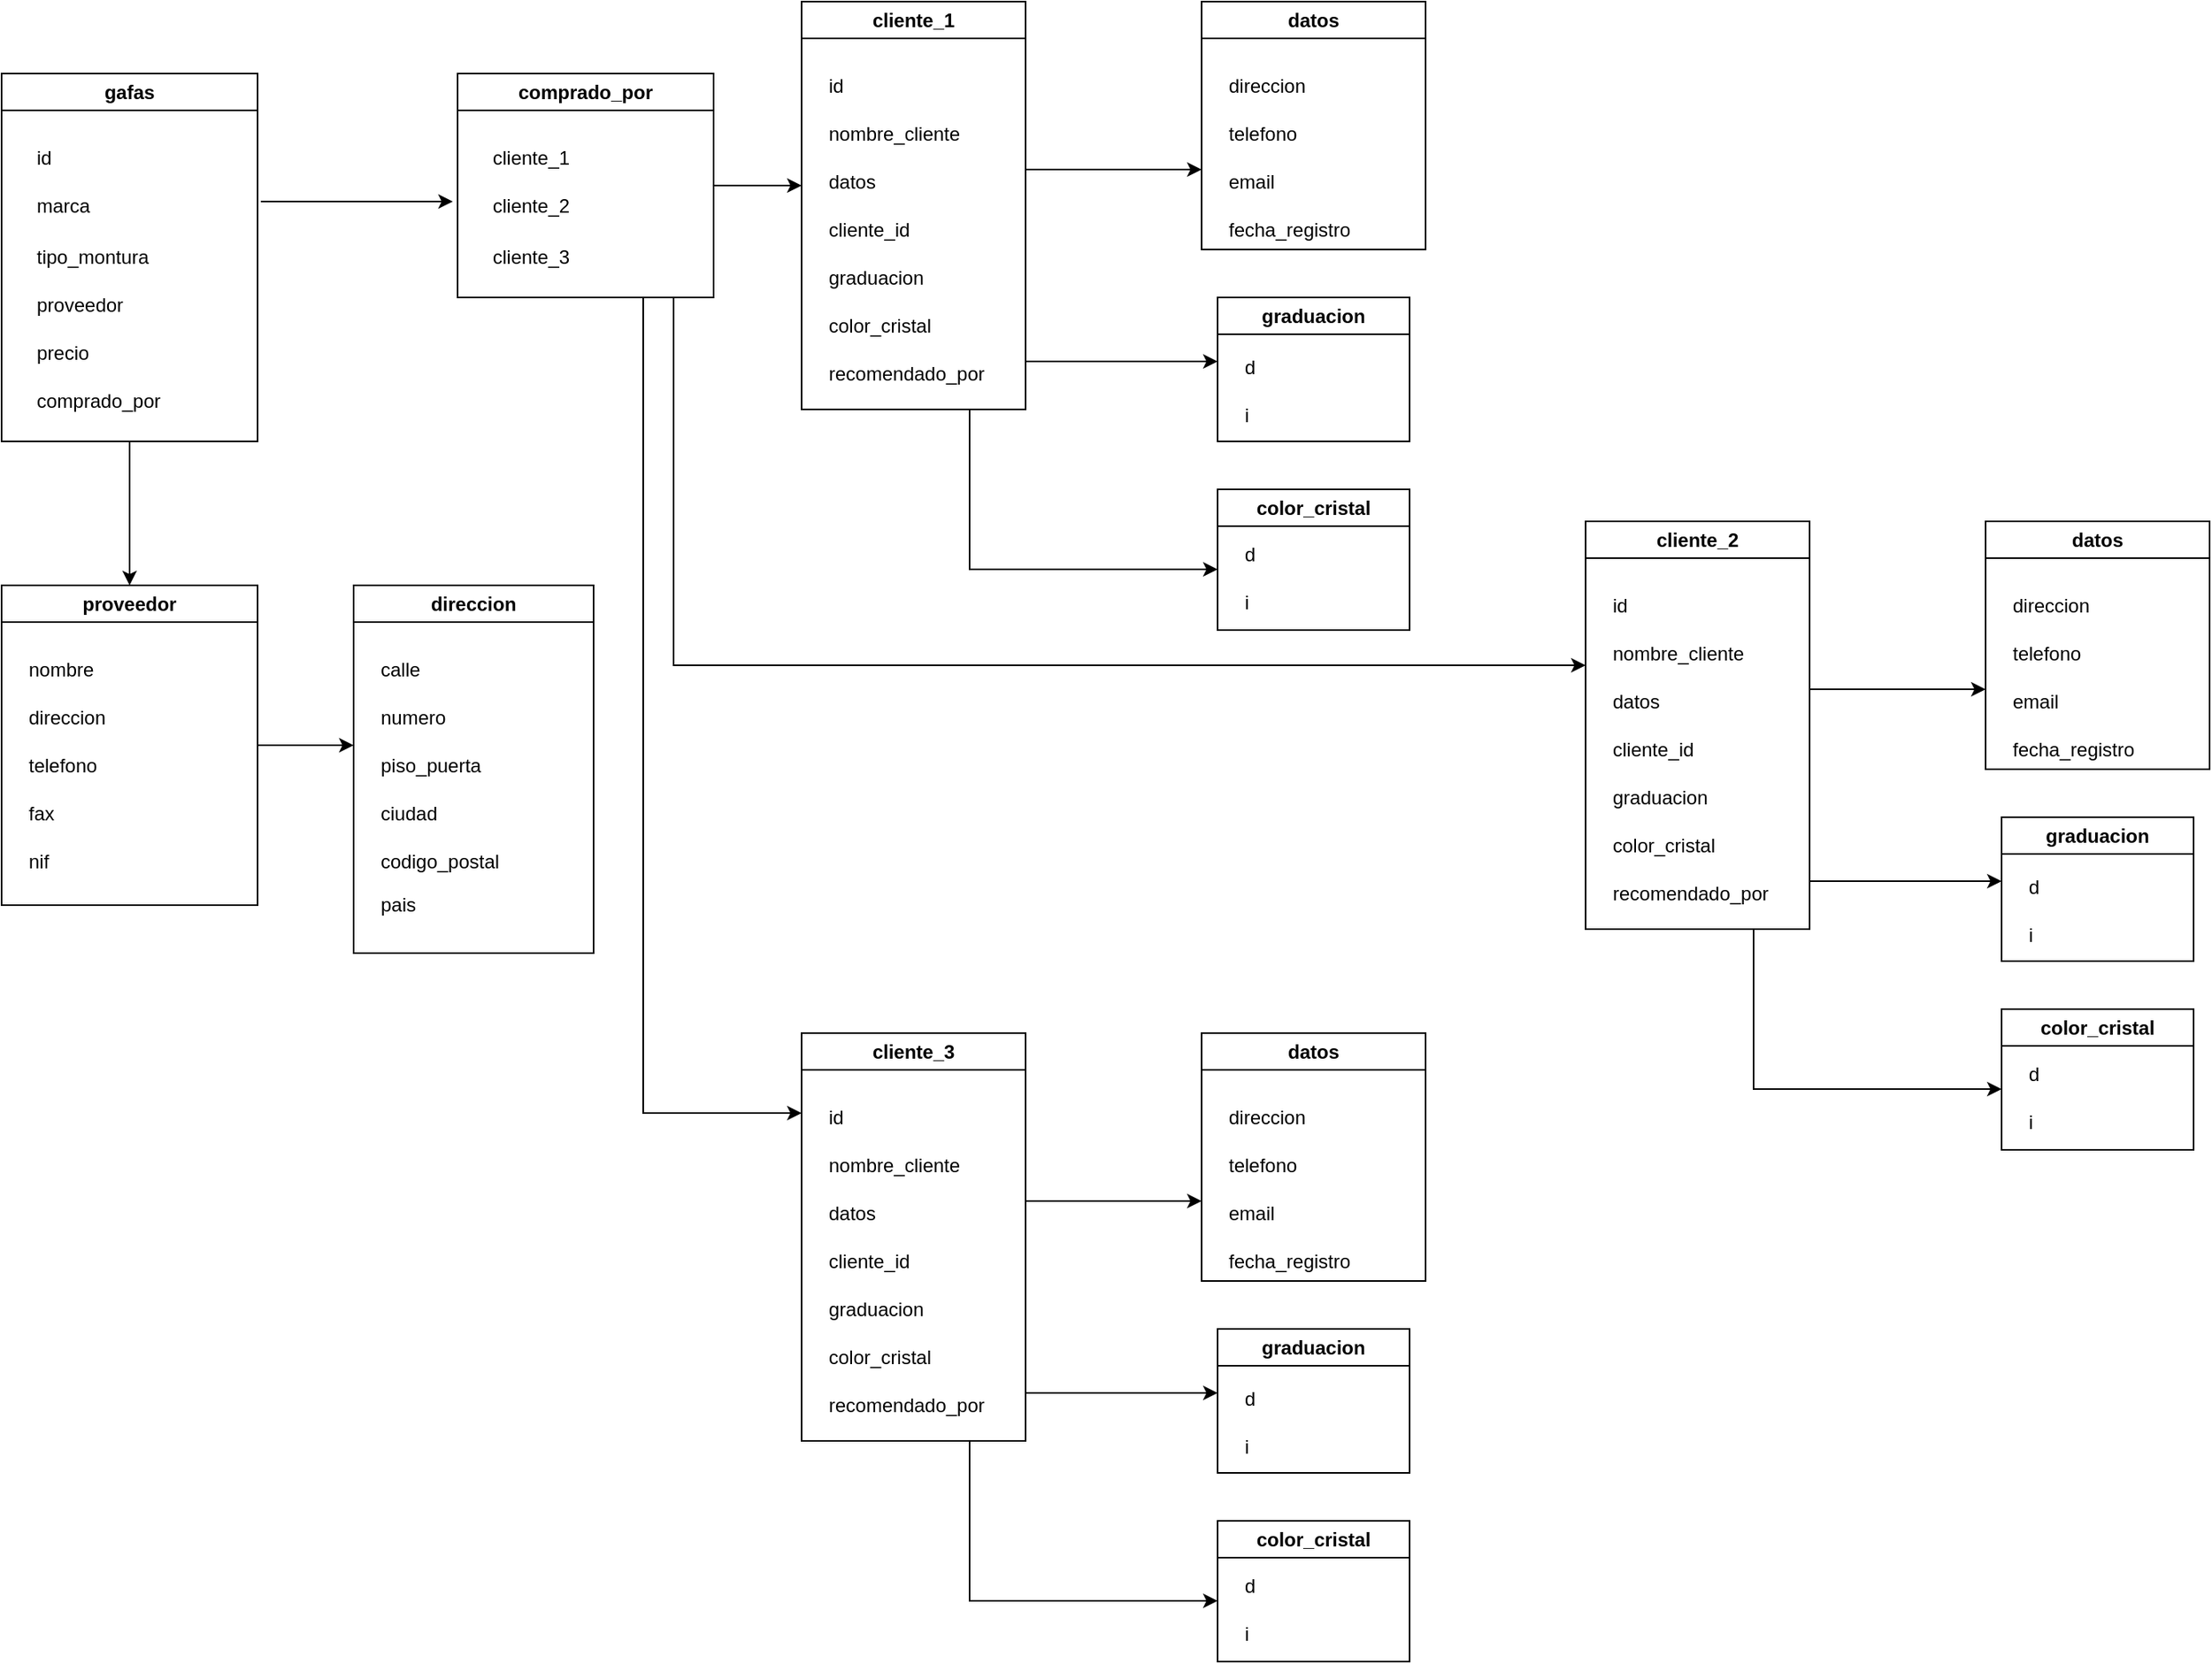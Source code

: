 <mxfile version="22.1.18" type="device">
  <diagram name="Página-1" id="cRDNTMC5rqLfvr0KY0N8">
    <mxGraphModel dx="2004" dy="1070" grid="1" gridSize="10" guides="1" tooltips="1" connect="1" arrows="1" fold="1" page="1" pageScale="1" pageWidth="827" pageHeight="1169" math="0" shadow="0">
      <root>
        <mxCell id="0" />
        <mxCell id="1" parent="0" />
        <mxCell id="iucl5rJt8vF4wo_PGwT1-18" style="edgeStyle=orthogonalEdgeStyle;rounded=0;orthogonalLoop=1;jettySize=auto;html=1;entryX=0.5;entryY=0;entryDx=0;entryDy=0;" edge="1" parent="1" source="WFCqhE6v73rCYSnR3b7L-1" target="iucl5rJt8vF4wo_PGwT1-2">
          <mxGeometry relative="1" as="geometry" />
        </mxCell>
        <mxCell id="WFCqhE6v73rCYSnR3b7L-1" value="gafas" style="swimlane;whiteSpace=wrap;html=1;" parent="1" vertex="1">
          <mxGeometry x="90" y="70" width="160" height="230" as="geometry" />
        </mxCell>
        <mxCell id="WFCqhE6v73rCYSnR3b7L-4" value="tipo_montura" style="text;html=1;align=left;verticalAlign=middle;resizable=0;points=[];autosize=1;strokeColor=none;fillColor=none;" parent="WFCqhE6v73rCYSnR3b7L-1" vertex="1">
          <mxGeometry x="20" y="100" width="90" height="30" as="geometry" />
        </mxCell>
        <mxCell id="WFCqhE6v73rCYSnR3b7L-5" value="proveedor" style="text;html=1;align=left;verticalAlign=middle;resizable=0;points=[];autosize=1;strokeColor=none;fillColor=none;" parent="WFCqhE6v73rCYSnR3b7L-1" vertex="1">
          <mxGeometry x="20" y="130" width="80" height="30" as="geometry" />
        </mxCell>
        <mxCell id="WFCqhE6v73rCYSnR3b7L-6" value="precio" style="text;html=1;align=left;verticalAlign=middle;resizable=0;points=[];autosize=1;strokeColor=none;fillColor=none;" parent="WFCqhE6v73rCYSnR3b7L-1" vertex="1">
          <mxGeometry x="20" y="160" width="60" height="30" as="geometry" />
        </mxCell>
        <mxCell id="WFCqhE6v73rCYSnR3b7L-7" value="comprado_por" style="text;html=1;align=left;verticalAlign=middle;resizable=0;points=[];autosize=1;strokeColor=none;fillColor=none;" parent="WFCqhE6v73rCYSnR3b7L-1" vertex="1">
          <mxGeometry x="20" y="190" width="100" height="30" as="geometry" />
        </mxCell>
        <mxCell id="iucl5rJt8vF4wo_PGwT1-15" value="marca" style="text;html=1;align=left;verticalAlign=middle;resizable=0;points=[];autosize=1;strokeColor=none;fillColor=none;" vertex="1" parent="WFCqhE6v73rCYSnR3b7L-1">
          <mxGeometry x="20" y="68" width="60" height="30" as="geometry" />
        </mxCell>
        <mxCell id="WFCqhE6v73rCYSnR3b7L-2" value="id" style="text;html=1;align=left;verticalAlign=middle;resizable=0;points=[];autosize=1;strokeColor=none;fillColor=none;" parent="1" vertex="1">
          <mxGeometry x="110" y="108" width="30" height="30" as="geometry" />
        </mxCell>
        <mxCell id="iucl5rJt8vF4wo_PGwT1-1" style="edgeStyle=orthogonalEdgeStyle;rounded=0;orthogonalLoop=1;jettySize=auto;html=1;" edge="1" parent="1" source="iucl5rJt8vF4wo_PGwT1-2">
          <mxGeometry relative="1" as="geometry">
            <mxPoint x="310" y="490" as="targetPoint" />
          </mxGeometry>
        </mxCell>
        <mxCell id="iucl5rJt8vF4wo_PGwT1-2" value="proveedor" style="swimlane;whiteSpace=wrap;html=1;" vertex="1" parent="1">
          <mxGeometry x="90" y="390" width="160" height="200" as="geometry">
            <mxRectangle x="330" y="520" width="100" height="30" as="alternateBounds" />
          </mxGeometry>
        </mxCell>
        <mxCell id="iucl5rJt8vF4wo_PGwT1-3" value="direccion" style="text;html=1;align=left;verticalAlign=middle;resizable=0;points=[];autosize=1;strokeColor=none;fillColor=none;" vertex="1" parent="iucl5rJt8vF4wo_PGwT1-2">
          <mxGeometry x="15" y="68" width="70" height="30" as="geometry" />
        </mxCell>
        <mxCell id="iucl5rJt8vF4wo_PGwT1-4" value="telefono" style="text;html=1;align=left;verticalAlign=middle;resizable=0;points=[];autosize=1;strokeColor=none;fillColor=none;" vertex="1" parent="iucl5rJt8vF4wo_PGwT1-2">
          <mxGeometry x="15" y="98" width="70" height="30" as="geometry" />
        </mxCell>
        <mxCell id="iucl5rJt8vF4wo_PGwT1-5" value="fax" style="text;html=1;align=left;verticalAlign=middle;resizable=0;points=[];autosize=1;strokeColor=none;fillColor=none;" vertex="1" parent="iucl5rJt8vF4wo_PGwT1-2">
          <mxGeometry x="15" y="128" width="40" height="30" as="geometry" />
        </mxCell>
        <mxCell id="iucl5rJt8vF4wo_PGwT1-6" value="nif" style="text;html=1;align=left;verticalAlign=middle;resizable=0;points=[];autosize=1;strokeColor=none;fillColor=none;" vertex="1" parent="iucl5rJt8vF4wo_PGwT1-2">
          <mxGeometry x="15" y="158" width="40" height="30" as="geometry" />
        </mxCell>
        <mxCell id="iucl5rJt8vF4wo_PGwT1-7" value="nombre" style="text;html=1;align=left;verticalAlign=middle;resizable=0;points=[];autosize=1;strokeColor=none;fillColor=none;" vertex="1" parent="1">
          <mxGeometry x="105" y="428" width="60" height="30" as="geometry" />
        </mxCell>
        <mxCell id="iucl5rJt8vF4wo_PGwT1-8" value="direccion" style="swimlane;whiteSpace=wrap;html=1;" vertex="1" parent="1">
          <mxGeometry x="310" y="390" width="150" height="230" as="geometry">
            <mxRectangle x="330" y="520" width="100" height="30" as="alternateBounds" />
          </mxGeometry>
        </mxCell>
        <mxCell id="iucl5rJt8vF4wo_PGwT1-9" value="numero" style="text;html=1;align=left;verticalAlign=middle;resizable=0;points=[];autosize=1;strokeColor=none;fillColor=none;" vertex="1" parent="iucl5rJt8vF4wo_PGwT1-8">
          <mxGeometry x="15" y="68" width="60" height="30" as="geometry" />
        </mxCell>
        <mxCell id="iucl5rJt8vF4wo_PGwT1-10" value="piso_puerta" style="text;html=1;align=left;verticalAlign=middle;resizable=0;points=[];autosize=1;strokeColor=none;fillColor=none;" vertex="1" parent="iucl5rJt8vF4wo_PGwT1-8">
          <mxGeometry x="15" y="98" width="90" height="30" as="geometry" />
        </mxCell>
        <mxCell id="iucl5rJt8vF4wo_PGwT1-11" value="ciudad" style="text;html=1;align=left;verticalAlign=middle;resizable=0;points=[];autosize=1;strokeColor=none;fillColor=none;" vertex="1" parent="iucl5rJt8vF4wo_PGwT1-8">
          <mxGeometry x="15" y="128" width="60" height="30" as="geometry" />
        </mxCell>
        <mxCell id="iucl5rJt8vF4wo_PGwT1-12" value="codigo_postal" style="text;html=1;align=left;verticalAlign=middle;resizable=0;points=[];autosize=1;strokeColor=none;fillColor=none;" vertex="1" parent="iucl5rJt8vF4wo_PGwT1-8">
          <mxGeometry x="15" y="158" width="100" height="30" as="geometry" />
        </mxCell>
        <mxCell id="iucl5rJt8vF4wo_PGwT1-13" value="pais" style="text;html=1;align=left;verticalAlign=middle;resizable=0;points=[];autosize=1;strokeColor=none;fillColor=none;" vertex="1" parent="iucl5rJt8vF4wo_PGwT1-8">
          <mxGeometry x="15" y="185" width="50" height="30" as="geometry" />
        </mxCell>
        <mxCell id="iucl5rJt8vF4wo_PGwT1-14" value="calle" style="text;html=1;align=left;verticalAlign=middle;resizable=0;points=[];autosize=1;strokeColor=none;fillColor=none;" vertex="1" parent="1">
          <mxGeometry x="325" y="428" width="50" height="30" as="geometry" />
        </mxCell>
        <mxCell id="iucl5rJt8vF4wo_PGwT1-50" style="edgeStyle=orthogonalEdgeStyle;rounded=0;orthogonalLoop=1;jettySize=auto;html=1;" edge="1" parent="1" source="iucl5rJt8vF4wo_PGwT1-19">
          <mxGeometry relative="1" as="geometry">
            <mxPoint x="590.0" y="140" as="targetPoint" />
          </mxGeometry>
        </mxCell>
        <mxCell id="iucl5rJt8vF4wo_PGwT1-19" value="comprado_por" style="swimlane;whiteSpace=wrap;html=1;" vertex="1" parent="1">
          <mxGeometry x="375" y="70" width="160" height="140" as="geometry" />
        </mxCell>
        <mxCell id="iucl5rJt8vF4wo_PGwT1-20" value="cliente_3" style="text;html=1;align=left;verticalAlign=middle;resizable=0;points=[];autosize=1;strokeColor=none;fillColor=none;" vertex="1" parent="iucl5rJt8vF4wo_PGwT1-19">
          <mxGeometry x="20" y="100" width="70" height="30" as="geometry" />
        </mxCell>
        <mxCell id="iucl5rJt8vF4wo_PGwT1-24" value="cliente_2" style="text;html=1;align=left;verticalAlign=middle;resizable=0;points=[];autosize=1;strokeColor=none;fillColor=none;" vertex="1" parent="iucl5rJt8vF4wo_PGwT1-19">
          <mxGeometry x="20" y="68" width="70" height="30" as="geometry" />
        </mxCell>
        <mxCell id="iucl5rJt8vF4wo_PGwT1-25" value="cliente_1" style="text;html=1;align=left;verticalAlign=middle;resizable=0;points=[];autosize=1;strokeColor=none;fillColor=none;" vertex="1" parent="1">
          <mxGeometry x="395" y="108" width="70" height="30" as="geometry" />
        </mxCell>
        <mxCell id="iucl5rJt8vF4wo_PGwT1-31" value="cliente_1" style="swimlane;whiteSpace=wrap;html=1;" vertex="1" parent="1">
          <mxGeometry x="590" y="25" width="140" height="255" as="geometry" />
        </mxCell>
        <mxCell id="iucl5rJt8vF4wo_PGwT1-32" value="nombre_cliente" style="text;html=1;align=left;verticalAlign=middle;resizable=0;points=[];autosize=1;strokeColor=none;fillColor=none;" vertex="1" parent="iucl5rJt8vF4wo_PGwT1-31">
          <mxGeometry x="15" y="68" width="110" height="30" as="geometry" />
        </mxCell>
        <mxCell id="iucl5rJt8vF4wo_PGwT1-33" value="datos" style="text;html=1;align=left;verticalAlign=middle;resizable=0;points=[];autosize=1;strokeColor=none;fillColor=none;" vertex="1" parent="iucl5rJt8vF4wo_PGwT1-31">
          <mxGeometry x="15" y="98" width="50" height="30" as="geometry" />
        </mxCell>
        <mxCell id="iucl5rJt8vF4wo_PGwT1-34" value="cliente_id" style="text;html=1;align=left;verticalAlign=middle;resizable=0;points=[];autosize=1;strokeColor=none;fillColor=none;" vertex="1" parent="iucl5rJt8vF4wo_PGwT1-31">
          <mxGeometry x="15" y="128" width="70" height="30" as="geometry" />
        </mxCell>
        <mxCell id="iucl5rJt8vF4wo_PGwT1-35" value="graduacion" style="text;html=1;align=left;verticalAlign=middle;resizable=0;points=[];autosize=1;strokeColor=none;fillColor=none;" vertex="1" parent="iucl5rJt8vF4wo_PGwT1-31">
          <mxGeometry x="15" y="158" width="80" height="30" as="geometry" />
        </mxCell>
        <mxCell id="iucl5rJt8vF4wo_PGwT1-36" value="color_cristal" style="text;html=1;align=left;verticalAlign=middle;resizable=0;points=[];autosize=1;strokeColor=none;fillColor=none;" vertex="1" parent="iucl5rJt8vF4wo_PGwT1-31">
          <mxGeometry x="15" y="188" width="90" height="30" as="geometry" />
        </mxCell>
        <mxCell id="iucl5rJt8vF4wo_PGwT1-44" value="recomendado_por" style="text;html=1;align=left;verticalAlign=middle;resizable=0;points=[];autosize=1;strokeColor=none;fillColor=none;" vertex="1" parent="iucl5rJt8vF4wo_PGwT1-31">
          <mxGeometry x="15" y="218" width="120" height="30" as="geometry" />
        </mxCell>
        <mxCell id="iucl5rJt8vF4wo_PGwT1-37" value="id" style="text;html=1;align=left;verticalAlign=middle;resizable=0;points=[];autosize=1;strokeColor=none;fillColor=none;" vertex="1" parent="1">
          <mxGeometry x="605" y="63" width="30" height="30" as="geometry" />
        </mxCell>
        <mxCell id="iucl5rJt8vF4wo_PGwT1-38" value="graduacion" style="swimlane;whiteSpace=wrap;html=1;" vertex="1" parent="1">
          <mxGeometry x="850" y="210" width="120" height="90" as="geometry" />
        </mxCell>
        <mxCell id="iucl5rJt8vF4wo_PGwT1-39" value="i" style="text;html=1;align=left;verticalAlign=middle;resizable=0;points=[];autosize=1;strokeColor=none;fillColor=none;" vertex="1" parent="iucl5rJt8vF4wo_PGwT1-38">
          <mxGeometry x="15" y="59" width="30" height="30" as="geometry" />
        </mxCell>
        <mxCell id="iucl5rJt8vF4wo_PGwT1-40" value="d" style="text;html=1;align=left;verticalAlign=middle;resizable=0;points=[];autosize=1;strokeColor=none;fillColor=none;" vertex="1" parent="1">
          <mxGeometry x="865" y="239" width="30" height="30" as="geometry" />
        </mxCell>
        <mxCell id="iucl5rJt8vF4wo_PGwT1-41" value="color_cristal" style="swimlane;whiteSpace=wrap;html=1;" vertex="1" parent="1">
          <mxGeometry x="850" y="330" width="120" height="88" as="geometry" />
        </mxCell>
        <mxCell id="iucl5rJt8vF4wo_PGwT1-42" value="i" style="text;html=1;align=left;verticalAlign=middle;resizable=0;points=[];autosize=1;strokeColor=none;fillColor=none;" vertex="1" parent="iucl5rJt8vF4wo_PGwT1-41">
          <mxGeometry x="15" y="56" width="30" height="30" as="geometry" />
        </mxCell>
        <mxCell id="iucl5rJt8vF4wo_PGwT1-43" value="d" style="text;html=1;align=left;verticalAlign=middle;resizable=0;points=[];autosize=1;strokeColor=none;fillColor=none;" vertex="1" parent="1">
          <mxGeometry x="865" y="356" width="30" height="30" as="geometry" />
        </mxCell>
        <mxCell id="iucl5rJt8vF4wo_PGwT1-45" value="datos" style="swimlane;whiteSpace=wrap;html=1;" vertex="1" parent="1">
          <mxGeometry x="840" y="25" width="140" height="155" as="geometry" />
        </mxCell>
        <mxCell id="iucl5rJt8vF4wo_PGwT1-46" value="telefono" style="text;html=1;align=left;verticalAlign=middle;resizable=0;points=[];autosize=1;strokeColor=none;fillColor=none;" vertex="1" parent="iucl5rJt8vF4wo_PGwT1-45">
          <mxGeometry x="15" y="68" width="70" height="30" as="geometry" />
        </mxCell>
        <mxCell id="iucl5rJt8vF4wo_PGwT1-47" value="email" style="text;html=1;align=left;verticalAlign=middle;resizable=0;points=[];autosize=1;strokeColor=none;fillColor=none;" vertex="1" parent="iucl5rJt8vF4wo_PGwT1-45">
          <mxGeometry x="15" y="98" width="50" height="30" as="geometry" />
        </mxCell>
        <mxCell id="iucl5rJt8vF4wo_PGwT1-48" value="fecha_registro" style="text;html=1;align=left;verticalAlign=middle;resizable=0;points=[];autosize=1;strokeColor=none;fillColor=none;" vertex="1" parent="iucl5rJt8vF4wo_PGwT1-45">
          <mxGeometry x="15" y="128" width="100" height="30" as="geometry" />
        </mxCell>
        <mxCell id="iucl5rJt8vF4wo_PGwT1-49" value="direccion" style="text;html=1;align=left;verticalAlign=middle;resizable=0;points=[];autosize=1;strokeColor=none;fillColor=none;" vertex="1" parent="1">
          <mxGeometry x="855" y="63" width="70" height="30" as="geometry" />
        </mxCell>
        <mxCell id="iucl5rJt8vF4wo_PGwT1-51" value="" style="endArrow=classic;html=1;rounded=0;" edge="1" parent="1">
          <mxGeometry width="50" height="50" relative="1" as="geometry">
            <mxPoint x="252" y="150" as="sourcePoint" />
            <mxPoint x="372" y="150" as="targetPoint" />
          </mxGeometry>
        </mxCell>
        <mxCell id="iucl5rJt8vF4wo_PGwT1-52" value="" style="endArrow=classic;html=1;rounded=0;" edge="1" parent="1">
          <mxGeometry width="50" height="50" relative="1" as="geometry">
            <mxPoint x="730" y="130" as="sourcePoint" />
            <mxPoint x="840" y="130" as="targetPoint" />
          </mxGeometry>
        </mxCell>
        <mxCell id="iucl5rJt8vF4wo_PGwT1-53" value="" style="endArrow=classic;html=1;rounded=0;" edge="1" parent="1">
          <mxGeometry width="50" height="50" relative="1" as="geometry">
            <mxPoint x="730" y="250" as="sourcePoint" />
            <mxPoint x="850" y="250" as="targetPoint" />
          </mxGeometry>
        </mxCell>
        <mxCell id="iucl5rJt8vF4wo_PGwT1-54" value="" style="endArrow=classic;html=1;rounded=0;exitX=0.75;exitY=1;exitDx=0;exitDy=0;" edge="1" parent="1" source="iucl5rJt8vF4wo_PGwT1-31">
          <mxGeometry width="50" height="50" relative="1" as="geometry">
            <mxPoint x="680" y="370" as="sourcePoint" />
            <mxPoint x="850" y="380" as="targetPoint" />
            <Array as="points">
              <mxPoint x="695" y="380" />
            </Array>
          </mxGeometry>
        </mxCell>
        <mxCell id="iucl5rJt8vF4wo_PGwT1-55" value="cliente_2" style="swimlane;whiteSpace=wrap;html=1;" vertex="1" parent="1">
          <mxGeometry x="1080" y="350" width="140" height="255" as="geometry" />
        </mxCell>
        <mxCell id="iucl5rJt8vF4wo_PGwT1-56" value="nombre_cliente" style="text;html=1;align=left;verticalAlign=middle;resizable=0;points=[];autosize=1;strokeColor=none;fillColor=none;" vertex="1" parent="iucl5rJt8vF4wo_PGwT1-55">
          <mxGeometry x="15" y="68" width="110" height="30" as="geometry" />
        </mxCell>
        <mxCell id="iucl5rJt8vF4wo_PGwT1-57" value="datos" style="text;html=1;align=left;verticalAlign=middle;resizable=0;points=[];autosize=1;strokeColor=none;fillColor=none;" vertex="1" parent="iucl5rJt8vF4wo_PGwT1-55">
          <mxGeometry x="15" y="98" width="50" height="30" as="geometry" />
        </mxCell>
        <mxCell id="iucl5rJt8vF4wo_PGwT1-58" value="cliente_id" style="text;html=1;align=left;verticalAlign=middle;resizable=0;points=[];autosize=1;strokeColor=none;fillColor=none;" vertex="1" parent="iucl5rJt8vF4wo_PGwT1-55">
          <mxGeometry x="15" y="128" width="70" height="30" as="geometry" />
        </mxCell>
        <mxCell id="iucl5rJt8vF4wo_PGwT1-59" value="graduacion" style="text;html=1;align=left;verticalAlign=middle;resizable=0;points=[];autosize=1;strokeColor=none;fillColor=none;" vertex="1" parent="iucl5rJt8vF4wo_PGwT1-55">
          <mxGeometry x="15" y="158" width="80" height="30" as="geometry" />
        </mxCell>
        <mxCell id="iucl5rJt8vF4wo_PGwT1-60" value="color_cristal" style="text;html=1;align=left;verticalAlign=middle;resizable=0;points=[];autosize=1;strokeColor=none;fillColor=none;" vertex="1" parent="iucl5rJt8vF4wo_PGwT1-55">
          <mxGeometry x="15" y="188" width="90" height="30" as="geometry" />
        </mxCell>
        <mxCell id="iucl5rJt8vF4wo_PGwT1-61" value="recomendado_por" style="text;html=1;align=left;verticalAlign=middle;resizable=0;points=[];autosize=1;strokeColor=none;fillColor=none;" vertex="1" parent="iucl5rJt8vF4wo_PGwT1-55">
          <mxGeometry x="15" y="218" width="120" height="30" as="geometry" />
        </mxCell>
        <mxCell id="iucl5rJt8vF4wo_PGwT1-62" value="id" style="text;html=1;align=left;verticalAlign=middle;resizable=0;points=[];autosize=1;strokeColor=none;fillColor=none;" vertex="1" parent="1">
          <mxGeometry x="1095" y="388" width="30" height="30" as="geometry" />
        </mxCell>
        <mxCell id="iucl5rJt8vF4wo_PGwT1-63" value="graduacion" style="swimlane;whiteSpace=wrap;html=1;" vertex="1" parent="1">
          <mxGeometry x="1340" y="535" width="120" height="90" as="geometry" />
        </mxCell>
        <mxCell id="iucl5rJt8vF4wo_PGwT1-64" value="i" style="text;html=1;align=left;verticalAlign=middle;resizable=0;points=[];autosize=1;strokeColor=none;fillColor=none;" vertex="1" parent="iucl5rJt8vF4wo_PGwT1-63">
          <mxGeometry x="15" y="59" width="30" height="30" as="geometry" />
        </mxCell>
        <mxCell id="iucl5rJt8vF4wo_PGwT1-65" value="d" style="text;html=1;align=left;verticalAlign=middle;resizable=0;points=[];autosize=1;strokeColor=none;fillColor=none;" vertex="1" parent="1">
          <mxGeometry x="1355" y="564" width="30" height="30" as="geometry" />
        </mxCell>
        <mxCell id="iucl5rJt8vF4wo_PGwT1-66" value="color_cristal" style="swimlane;whiteSpace=wrap;html=1;" vertex="1" parent="1">
          <mxGeometry x="1340" y="655" width="120" height="88" as="geometry" />
        </mxCell>
        <mxCell id="iucl5rJt8vF4wo_PGwT1-67" value="i" style="text;html=1;align=left;verticalAlign=middle;resizable=0;points=[];autosize=1;strokeColor=none;fillColor=none;" vertex="1" parent="iucl5rJt8vF4wo_PGwT1-66">
          <mxGeometry x="15" y="56" width="30" height="30" as="geometry" />
        </mxCell>
        <mxCell id="iucl5rJt8vF4wo_PGwT1-68" value="d" style="text;html=1;align=left;verticalAlign=middle;resizable=0;points=[];autosize=1;strokeColor=none;fillColor=none;" vertex="1" parent="1">
          <mxGeometry x="1355" y="681" width="30" height="30" as="geometry" />
        </mxCell>
        <mxCell id="iucl5rJt8vF4wo_PGwT1-69" value="datos" style="swimlane;whiteSpace=wrap;html=1;" vertex="1" parent="1">
          <mxGeometry x="1330" y="350" width="140" height="155" as="geometry" />
        </mxCell>
        <mxCell id="iucl5rJt8vF4wo_PGwT1-70" value="telefono" style="text;html=1;align=left;verticalAlign=middle;resizable=0;points=[];autosize=1;strokeColor=none;fillColor=none;" vertex="1" parent="iucl5rJt8vF4wo_PGwT1-69">
          <mxGeometry x="15" y="68" width="70" height="30" as="geometry" />
        </mxCell>
        <mxCell id="iucl5rJt8vF4wo_PGwT1-71" value="email" style="text;html=1;align=left;verticalAlign=middle;resizable=0;points=[];autosize=1;strokeColor=none;fillColor=none;" vertex="1" parent="iucl5rJt8vF4wo_PGwT1-69">
          <mxGeometry x="15" y="98" width="50" height="30" as="geometry" />
        </mxCell>
        <mxCell id="iucl5rJt8vF4wo_PGwT1-72" value="fecha_registro" style="text;html=1;align=left;verticalAlign=middle;resizable=0;points=[];autosize=1;strokeColor=none;fillColor=none;" vertex="1" parent="iucl5rJt8vF4wo_PGwT1-69">
          <mxGeometry x="15" y="128" width="100" height="30" as="geometry" />
        </mxCell>
        <mxCell id="iucl5rJt8vF4wo_PGwT1-73" value="direccion" style="text;html=1;align=left;verticalAlign=middle;resizable=0;points=[];autosize=1;strokeColor=none;fillColor=none;" vertex="1" parent="1">
          <mxGeometry x="1345" y="388" width="70" height="30" as="geometry" />
        </mxCell>
        <mxCell id="iucl5rJt8vF4wo_PGwT1-74" value="" style="endArrow=classic;html=1;rounded=0;" edge="1" parent="1">
          <mxGeometry width="50" height="50" relative="1" as="geometry">
            <mxPoint x="1220" y="455" as="sourcePoint" />
            <mxPoint x="1330" y="455" as="targetPoint" />
          </mxGeometry>
        </mxCell>
        <mxCell id="iucl5rJt8vF4wo_PGwT1-75" value="" style="endArrow=classic;html=1;rounded=0;" edge="1" parent="1">
          <mxGeometry width="50" height="50" relative="1" as="geometry">
            <mxPoint x="1220" y="575" as="sourcePoint" />
            <mxPoint x="1340" y="575" as="targetPoint" />
          </mxGeometry>
        </mxCell>
        <mxCell id="iucl5rJt8vF4wo_PGwT1-76" value="" style="endArrow=classic;html=1;rounded=0;exitX=0.75;exitY=1;exitDx=0;exitDy=0;" edge="1" parent="1" source="iucl5rJt8vF4wo_PGwT1-55">
          <mxGeometry width="50" height="50" relative="1" as="geometry">
            <mxPoint x="1170" y="695" as="sourcePoint" />
            <mxPoint x="1340" y="705" as="targetPoint" />
            <Array as="points">
              <mxPoint x="1185" y="705" />
            </Array>
          </mxGeometry>
        </mxCell>
        <mxCell id="iucl5rJt8vF4wo_PGwT1-77" value="cliente_3" style="swimlane;whiteSpace=wrap;html=1;" vertex="1" parent="1">
          <mxGeometry x="590" y="670" width="140" height="255" as="geometry" />
        </mxCell>
        <mxCell id="iucl5rJt8vF4wo_PGwT1-78" value="nombre_cliente" style="text;html=1;align=left;verticalAlign=middle;resizable=0;points=[];autosize=1;strokeColor=none;fillColor=none;" vertex="1" parent="iucl5rJt8vF4wo_PGwT1-77">
          <mxGeometry x="15" y="68" width="110" height="30" as="geometry" />
        </mxCell>
        <mxCell id="iucl5rJt8vF4wo_PGwT1-79" value="datos" style="text;html=1;align=left;verticalAlign=middle;resizable=0;points=[];autosize=1;strokeColor=none;fillColor=none;" vertex="1" parent="iucl5rJt8vF4wo_PGwT1-77">
          <mxGeometry x="15" y="98" width="50" height="30" as="geometry" />
        </mxCell>
        <mxCell id="iucl5rJt8vF4wo_PGwT1-80" value="cliente_id" style="text;html=1;align=left;verticalAlign=middle;resizable=0;points=[];autosize=1;strokeColor=none;fillColor=none;" vertex="1" parent="iucl5rJt8vF4wo_PGwT1-77">
          <mxGeometry x="15" y="128" width="70" height="30" as="geometry" />
        </mxCell>
        <mxCell id="iucl5rJt8vF4wo_PGwT1-81" value="graduacion" style="text;html=1;align=left;verticalAlign=middle;resizable=0;points=[];autosize=1;strokeColor=none;fillColor=none;" vertex="1" parent="iucl5rJt8vF4wo_PGwT1-77">
          <mxGeometry x="15" y="158" width="80" height="30" as="geometry" />
        </mxCell>
        <mxCell id="iucl5rJt8vF4wo_PGwT1-82" value="color_cristal" style="text;html=1;align=left;verticalAlign=middle;resizable=0;points=[];autosize=1;strokeColor=none;fillColor=none;" vertex="1" parent="iucl5rJt8vF4wo_PGwT1-77">
          <mxGeometry x="15" y="188" width="90" height="30" as="geometry" />
        </mxCell>
        <mxCell id="iucl5rJt8vF4wo_PGwT1-83" value="recomendado_por" style="text;html=1;align=left;verticalAlign=middle;resizable=0;points=[];autosize=1;strokeColor=none;fillColor=none;" vertex="1" parent="iucl5rJt8vF4wo_PGwT1-77">
          <mxGeometry x="15" y="218" width="120" height="30" as="geometry" />
        </mxCell>
        <mxCell id="iucl5rJt8vF4wo_PGwT1-84" value="id" style="text;html=1;align=left;verticalAlign=middle;resizable=0;points=[];autosize=1;strokeColor=none;fillColor=none;" vertex="1" parent="1">
          <mxGeometry x="605" y="708" width="30" height="30" as="geometry" />
        </mxCell>
        <mxCell id="iucl5rJt8vF4wo_PGwT1-85" value="graduacion" style="swimlane;whiteSpace=wrap;html=1;" vertex="1" parent="1">
          <mxGeometry x="850" y="855" width="120" height="90" as="geometry" />
        </mxCell>
        <mxCell id="iucl5rJt8vF4wo_PGwT1-86" value="i" style="text;html=1;align=left;verticalAlign=middle;resizable=0;points=[];autosize=1;strokeColor=none;fillColor=none;" vertex="1" parent="iucl5rJt8vF4wo_PGwT1-85">
          <mxGeometry x="15" y="59" width="30" height="30" as="geometry" />
        </mxCell>
        <mxCell id="iucl5rJt8vF4wo_PGwT1-87" value="d" style="text;html=1;align=left;verticalAlign=middle;resizable=0;points=[];autosize=1;strokeColor=none;fillColor=none;" vertex="1" parent="1">
          <mxGeometry x="865" y="884" width="30" height="30" as="geometry" />
        </mxCell>
        <mxCell id="iucl5rJt8vF4wo_PGwT1-88" value="color_cristal" style="swimlane;whiteSpace=wrap;html=1;" vertex="1" parent="1">
          <mxGeometry x="850" y="975" width="120" height="88" as="geometry" />
        </mxCell>
        <mxCell id="iucl5rJt8vF4wo_PGwT1-89" value="i" style="text;html=1;align=left;verticalAlign=middle;resizable=0;points=[];autosize=1;strokeColor=none;fillColor=none;" vertex="1" parent="iucl5rJt8vF4wo_PGwT1-88">
          <mxGeometry x="15" y="56" width="30" height="30" as="geometry" />
        </mxCell>
        <mxCell id="iucl5rJt8vF4wo_PGwT1-90" value="d" style="text;html=1;align=left;verticalAlign=middle;resizable=0;points=[];autosize=1;strokeColor=none;fillColor=none;" vertex="1" parent="1">
          <mxGeometry x="865" y="1001" width="30" height="30" as="geometry" />
        </mxCell>
        <mxCell id="iucl5rJt8vF4wo_PGwT1-91" value="datos" style="swimlane;whiteSpace=wrap;html=1;" vertex="1" parent="1">
          <mxGeometry x="840" y="670" width="140" height="155" as="geometry" />
        </mxCell>
        <mxCell id="iucl5rJt8vF4wo_PGwT1-92" value="telefono" style="text;html=1;align=left;verticalAlign=middle;resizable=0;points=[];autosize=1;strokeColor=none;fillColor=none;" vertex="1" parent="iucl5rJt8vF4wo_PGwT1-91">
          <mxGeometry x="15" y="68" width="70" height="30" as="geometry" />
        </mxCell>
        <mxCell id="iucl5rJt8vF4wo_PGwT1-93" value="email" style="text;html=1;align=left;verticalAlign=middle;resizable=0;points=[];autosize=1;strokeColor=none;fillColor=none;" vertex="1" parent="iucl5rJt8vF4wo_PGwT1-91">
          <mxGeometry x="15" y="98" width="50" height="30" as="geometry" />
        </mxCell>
        <mxCell id="iucl5rJt8vF4wo_PGwT1-94" value="fecha_registro" style="text;html=1;align=left;verticalAlign=middle;resizable=0;points=[];autosize=1;strokeColor=none;fillColor=none;" vertex="1" parent="iucl5rJt8vF4wo_PGwT1-91">
          <mxGeometry x="15" y="128" width="100" height="30" as="geometry" />
        </mxCell>
        <mxCell id="iucl5rJt8vF4wo_PGwT1-95" value="direccion" style="text;html=1;align=left;verticalAlign=middle;resizable=0;points=[];autosize=1;strokeColor=none;fillColor=none;" vertex="1" parent="1">
          <mxGeometry x="855" y="708" width="70" height="30" as="geometry" />
        </mxCell>
        <mxCell id="iucl5rJt8vF4wo_PGwT1-96" value="" style="endArrow=classic;html=1;rounded=0;" edge="1" parent="1">
          <mxGeometry width="50" height="50" relative="1" as="geometry">
            <mxPoint x="730" y="775" as="sourcePoint" />
            <mxPoint x="840" y="775" as="targetPoint" />
          </mxGeometry>
        </mxCell>
        <mxCell id="iucl5rJt8vF4wo_PGwT1-97" value="" style="endArrow=classic;html=1;rounded=0;" edge="1" parent="1">
          <mxGeometry width="50" height="50" relative="1" as="geometry">
            <mxPoint x="730" y="895" as="sourcePoint" />
            <mxPoint x="850" y="895" as="targetPoint" />
          </mxGeometry>
        </mxCell>
        <mxCell id="iucl5rJt8vF4wo_PGwT1-98" value="" style="endArrow=classic;html=1;rounded=0;exitX=0.75;exitY=1;exitDx=0;exitDy=0;" edge="1" parent="1" source="iucl5rJt8vF4wo_PGwT1-77">
          <mxGeometry width="50" height="50" relative="1" as="geometry">
            <mxPoint x="680" y="1015" as="sourcePoint" />
            <mxPoint x="850" y="1025" as="targetPoint" />
            <Array as="points">
              <mxPoint x="695" y="1025" />
            </Array>
          </mxGeometry>
        </mxCell>
        <mxCell id="iucl5rJt8vF4wo_PGwT1-99" value="" style="endArrow=classic;html=1;rounded=0;" edge="1" parent="1">
          <mxGeometry width="50" height="50" relative="1" as="geometry">
            <mxPoint x="510" y="210" as="sourcePoint" />
            <mxPoint x="1080" y="440" as="targetPoint" />
            <Array as="points">
              <mxPoint x="510" y="440" />
            </Array>
          </mxGeometry>
        </mxCell>
        <mxCell id="iucl5rJt8vF4wo_PGwT1-100" value="" style="endArrow=classic;html=1;rounded=0;" edge="1" parent="1">
          <mxGeometry width="50" height="50" relative="1" as="geometry">
            <mxPoint x="491" y="210" as="sourcePoint" />
            <mxPoint x="590" y="720" as="targetPoint" />
            <Array as="points">
              <mxPoint x="491" y="720" />
            </Array>
          </mxGeometry>
        </mxCell>
      </root>
    </mxGraphModel>
  </diagram>
</mxfile>
